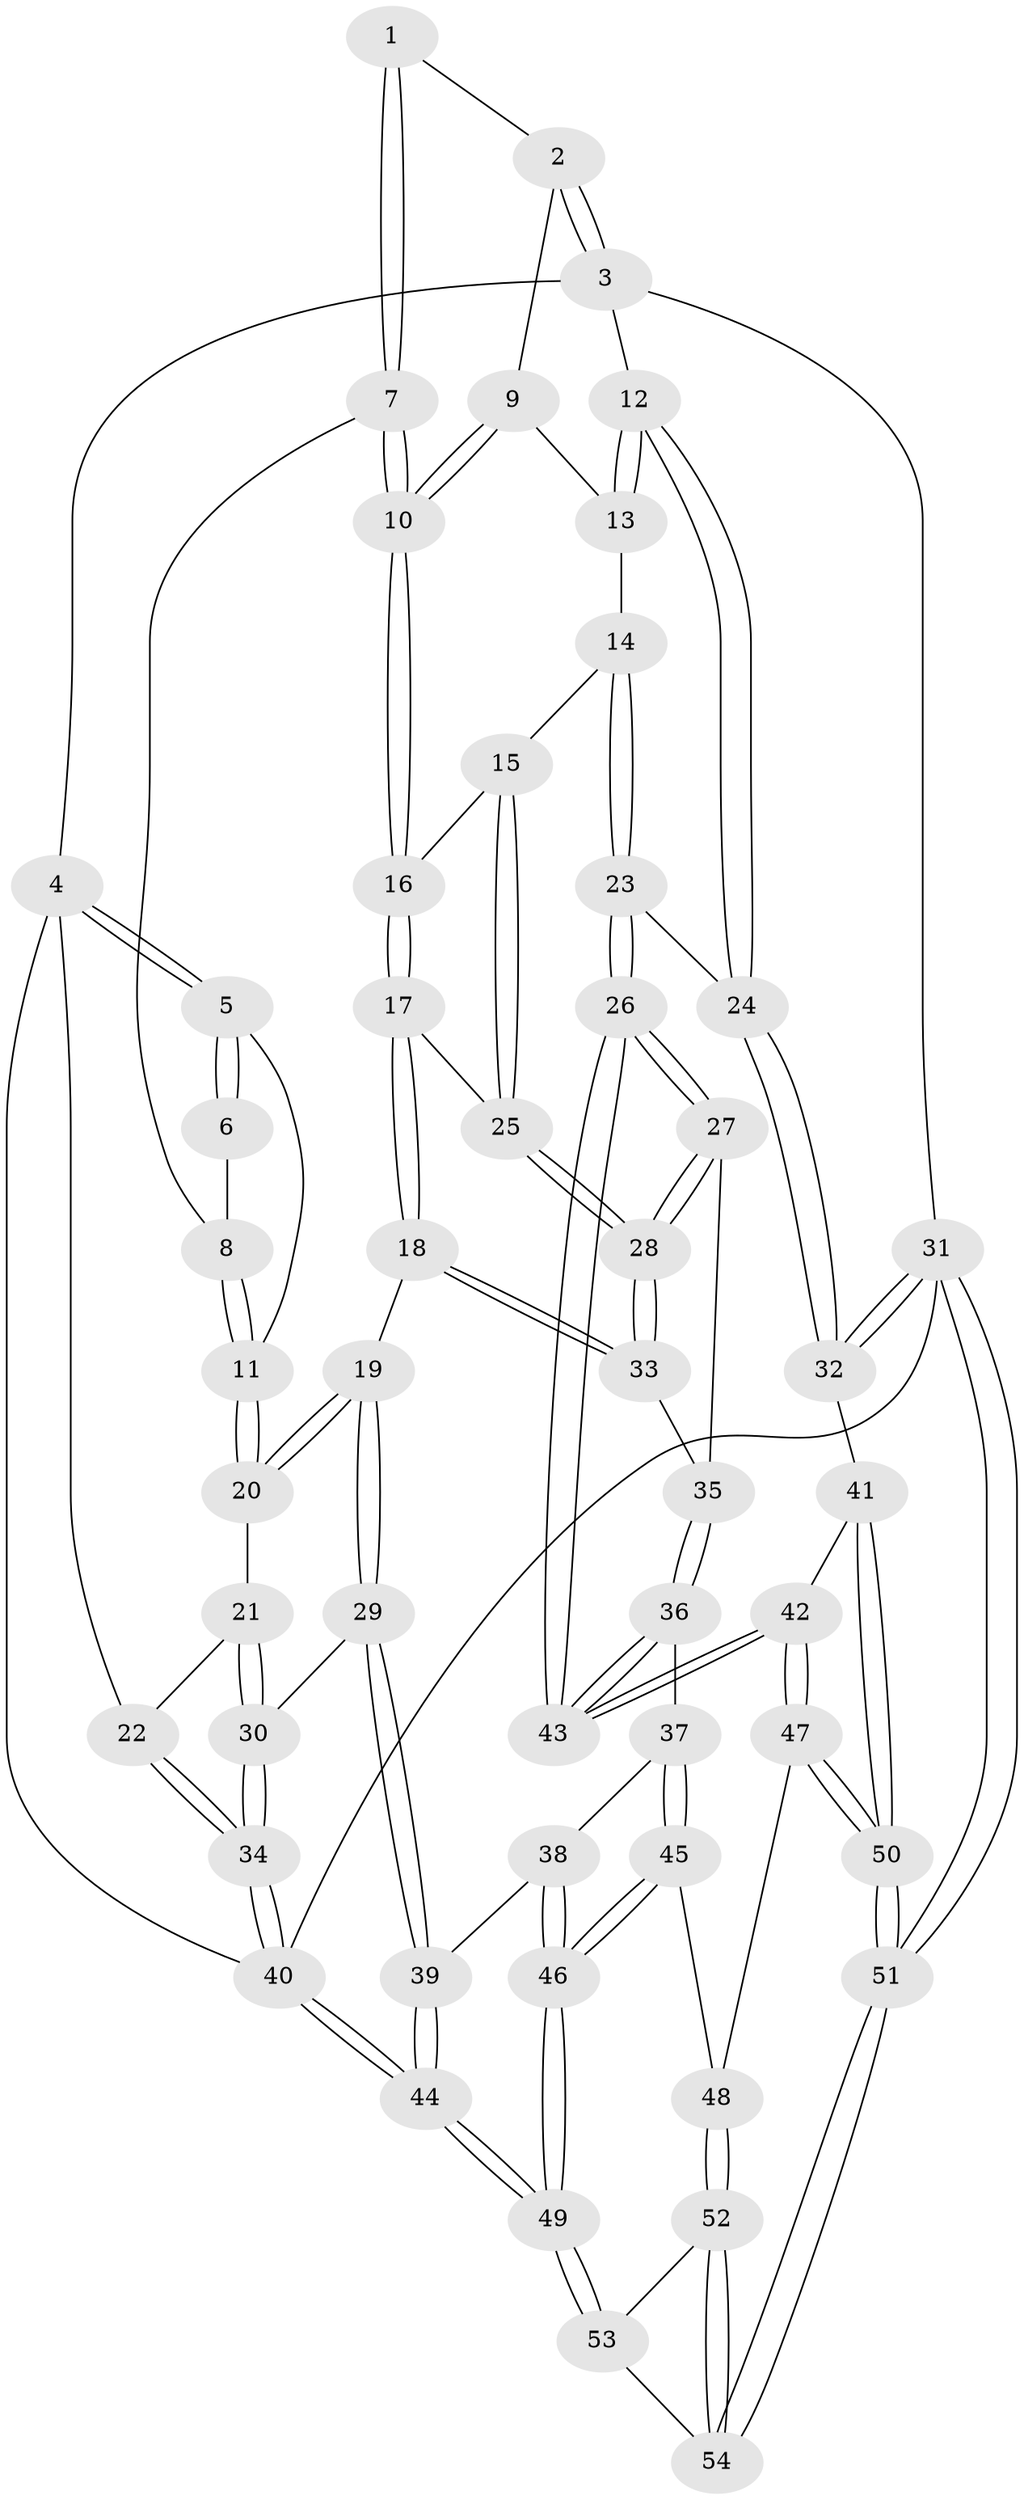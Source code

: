// Generated by graph-tools (version 1.1) at 2025/17/03/09/25 04:17:22]
// undirected, 54 vertices, 132 edges
graph export_dot {
graph [start="1"]
  node [color=gray90,style=filled];
  1 [pos="+0.5671480682590703+0"];
  2 [pos="+0.8936727878337148+0"];
  3 [pos="+1+0"];
  4 [pos="+0+0"];
  5 [pos="+0+0"];
  6 [pos="+0.28061132155323193+0"];
  7 [pos="+0.5702700932483208+0.09700669112358451"];
  8 [pos="+0.31360379604395155+0.0738543009026994"];
  9 [pos="+0.7340398980194733+0.13235251206577928"];
  10 [pos="+0.5787714904334814+0.13473486643973717"];
  11 [pos="+0.28403829005162373+0.19577343037662645"];
  12 [pos="+1+0"];
  13 [pos="+0.7587550937522297+0.14425674873518826"];
  14 [pos="+0.8321804520584617+0.2435086039025037"];
  15 [pos="+0.754881153736594+0.2927657950207111"];
  16 [pos="+0.577031109288077+0.14012251864380715"];
  17 [pos="+0.5076193849438918+0.2570674461466575"];
  18 [pos="+0.48918462064183976+0.2730826587368632"];
  19 [pos="+0.31792264632761164+0.2802072087824251"];
  20 [pos="+0.28022870236350145+0.23696562466623647"];
  21 [pos="+0.12558704005023352+0.21726639695030323"];
  22 [pos="+0+0"];
  23 [pos="+0.9625149122272119+0.261997272897785"];
  24 [pos="+1+0.18407784559878132"];
  25 [pos="+0.720345934169412+0.35529779338094686"];
  26 [pos="+0.7768137503710045+0.5225954979850634"];
  27 [pos="+0.7415931059682882+0.46817852318489306"];
  28 [pos="+0.731531134035864+0.4333549580915379"];
  29 [pos="+0.24851492191885213+0.5013425994218323"];
  30 [pos="+0.04447054773079024+0.46342146698820563"];
  31 [pos="+1+1"];
  32 [pos="+1+0.5662926497232813"];
  33 [pos="+0.508357916424281+0.338950250575471"];
  34 [pos="+0+0.5019162888342134"];
  35 [pos="+0.5221675260701621+0.42454988033089136"];
  36 [pos="+0.4812713127158382+0.5876643576379961"];
  37 [pos="+0.476374853766527+0.5906895555978926"];
  38 [pos="+0.4610316150644398+0.5927879579594145"];
  39 [pos="+0.282430651535888+0.5661906306386418"];
  40 [pos="+0+1"];
  41 [pos="+0.8904171825873064+0.6143047354354395"];
  42 [pos="+0.7922675188207331+0.6110791619670284"];
  43 [pos="+0.7888788300989457+0.6068753090689903"];
  44 [pos="+0.009513657490681405+1"];
  45 [pos="+0.5563114883814068+0.807203448146511"];
  46 [pos="+0.3828559388847591+0.894321399199"];
  47 [pos="+0.7439785528108898+0.7918408715122089"];
  48 [pos="+0.663231729559843+0.8316176600267138"];
  49 [pos="+0.10001186867485379+1"];
  50 [pos="+1+1"];
  51 [pos="+1+1"];
  52 [pos="+0.6533722703497766+0.8636974199168731"];
  53 [pos="+0.5183072874731711+1"];
  54 [pos="+0.8161594274489868+1"];
  1 -- 2;
  1 -- 7;
  1 -- 7;
  2 -- 3;
  2 -- 3;
  2 -- 9;
  3 -- 4;
  3 -- 12;
  3 -- 31;
  4 -- 5;
  4 -- 5;
  4 -- 22;
  4 -- 40;
  5 -- 6;
  5 -- 6;
  5 -- 11;
  6 -- 8;
  7 -- 8;
  7 -- 10;
  7 -- 10;
  8 -- 11;
  8 -- 11;
  9 -- 10;
  9 -- 10;
  9 -- 13;
  10 -- 16;
  10 -- 16;
  11 -- 20;
  11 -- 20;
  12 -- 13;
  12 -- 13;
  12 -- 24;
  12 -- 24;
  13 -- 14;
  14 -- 15;
  14 -- 23;
  14 -- 23;
  15 -- 16;
  15 -- 25;
  15 -- 25;
  16 -- 17;
  16 -- 17;
  17 -- 18;
  17 -- 18;
  17 -- 25;
  18 -- 19;
  18 -- 33;
  18 -- 33;
  19 -- 20;
  19 -- 20;
  19 -- 29;
  19 -- 29;
  20 -- 21;
  21 -- 22;
  21 -- 30;
  21 -- 30;
  22 -- 34;
  22 -- 34;
  23 -- 24;
  23 -- 26;
  23 -- 26;
  24 -- 32;
  24 -- 32;
  25 -- 28;
  25 -- 28;
  26 -- 27;
  26 -- 27;
  26 -- 43;
  26 -- 43;
  27 -- 28;
  27 -- 28;
  27 -- 35;
  28 -- 33;
  28 -- 33;
  29 -- 30;
  29 -- 39;
  29 -- 39;
  30 -- 34;
  30 -- 34;
  31 -- 32;
  31 -- 32;
  31 -- 51;
  31 -- 51;
  31 -- 40;
  32 -- 41;
  33 -- 35;
  34 -- 40;
  34 -- 40;
  35 -- 36;
  35 -- 36;
  36 -- 37;
  36 -- 43;
  36 -- 43;
  37 -- 38;
  37 -- 45;
  37 -- 45;
  38 -- 39;
  38 -- 46;
  38 -- 46;
  39 -- 44;
  39 -- 44;
  40 -- 44;
  40 -- 44;
  41 -- 42;
  41 -- 50;
  41 -- 50;
  42 -- 43;
  42 -- 43;
  42 -- 47;
  42 -- 47;
  44 -- 49;
  44 -- 49;
  45 -- 46;
  45 -- 46;
  45 -- 48;
  46 -- 49;
  46 -- 49;
  47 -- 48;
  47 -- 50;
  47 -- 50;
  48 -- 52;
  48 -- 52;
  49 -- 53;
  49 -- 53;
  50 -- 51;
  50 -- 51;
  51 -- 54;
  51 -- 54;
  52 -- 53;
  52 -- 54;
  52 -- 54;
  53 -- 54;
}
